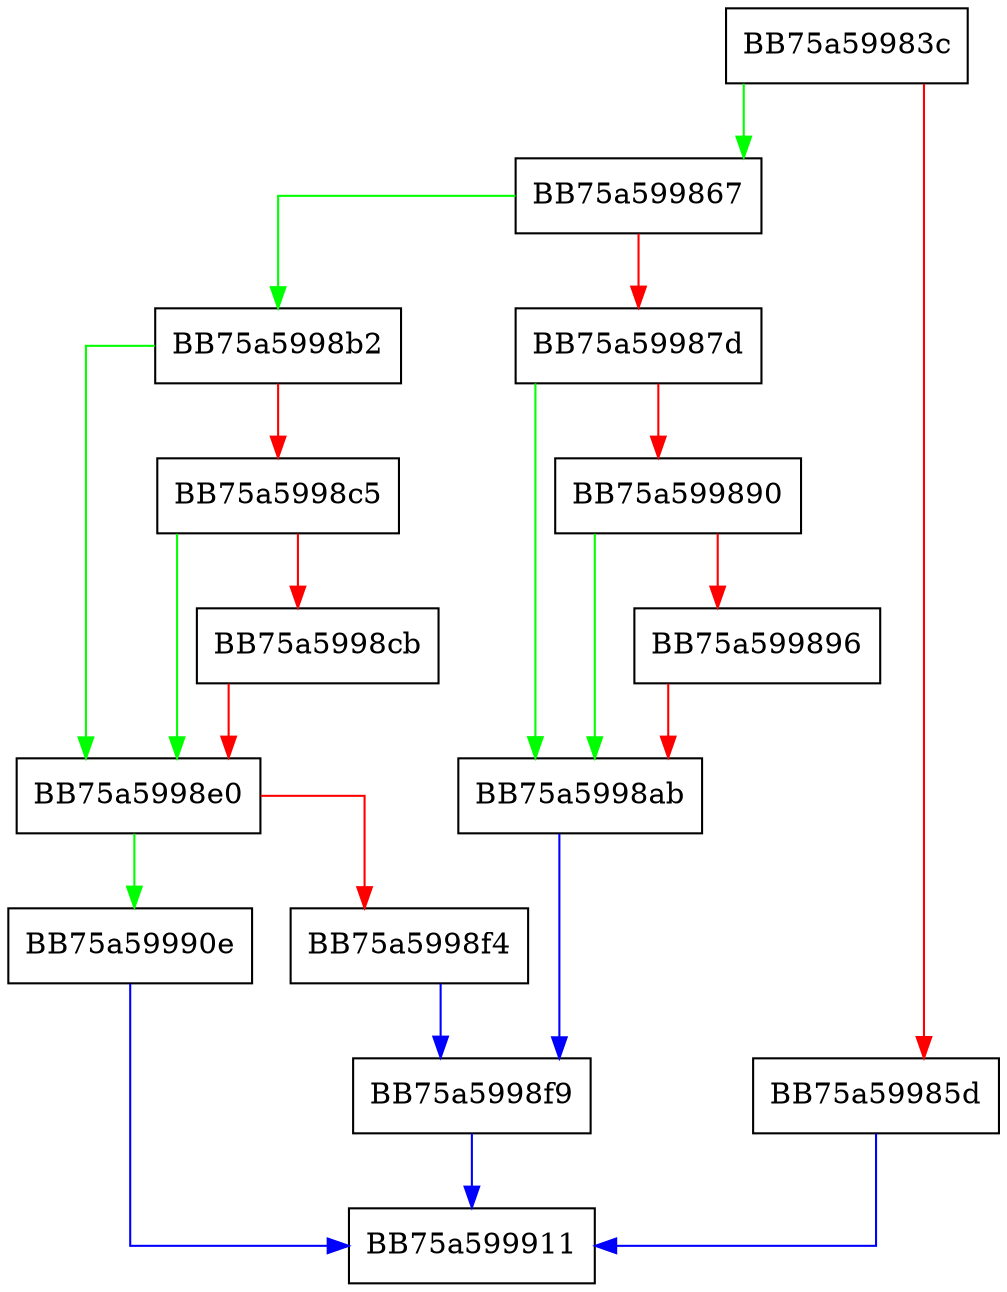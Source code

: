 digraph QuamgrEnumerationOpen {
  node [shape="box"];
  graph [splines=ortho];
  BB75a59983c -> BB75a599867 [color="green"];
  BB75a59983c -> BB75a59985d [color="red"];
  BB75a59985d -> BB75a599911 [color="blue"];
  BB75a599867 -> BB75a5998b2 [color="green"];
  BB75a599867 -> BB75a59987d [color="red"];
  BB75a59987d -> BB75a5998ab [color="green"];
  BB75a59987d -> BB75a599890 [color="red"];
  BB75a599890 -> BB75a5998ab [color="green"];
  BB75a599890 -> BB75a599896 [color="red"];
  BB75a599896 -> BB75a5998ab [color="red"];
  BB75a5998ab -> BB75a5998f9 [color="blue"];
  BB75a5998b2 -> BB75a5998e0 [color="green"];
  BB75a5998b2 -> BB75a5998c5 [color="red"];
  BB75a5998c5 -> BB75a5998e0 [color="green"];
  BB75a5998c5 -> BB75a5998cb [color="red"];
  BB75a5998cb -> BB75a5998e0 [color="red"];
  BB75a5998e0 -> BB75a59990e [color="green"];
  BB75a5998e0 -> BB75a5998f4 [color="red"];
  BB75a5998f4 -> BB75a5998f9 [color="blue"];
  BB75a5998f9 -> BB75a599911 [color="blue"];
  BB75a59990e -> BB75a599911 [color="blue"];
}